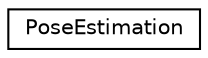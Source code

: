 digraph "Graphical Class Hierarchy"
{
 // INTERACTIVE_SVG=YES
 // LATEX_PDF_SIZE
  edge [fontname="Helvetica",fontsize="10",labelfontname="Helvetica",labelfontsize="10"];
  node [fontname="Helvetica",fontsize="10",shape=record];
  rankdir="LR";
  Node0 [label="PoseEstimation",height=0.2,width=0.4,color="black", fillcolor="white", style="filled",URL="$class_pose_estimation.html",tooltip="Estimate the pose of the camera according to the target."];
}
